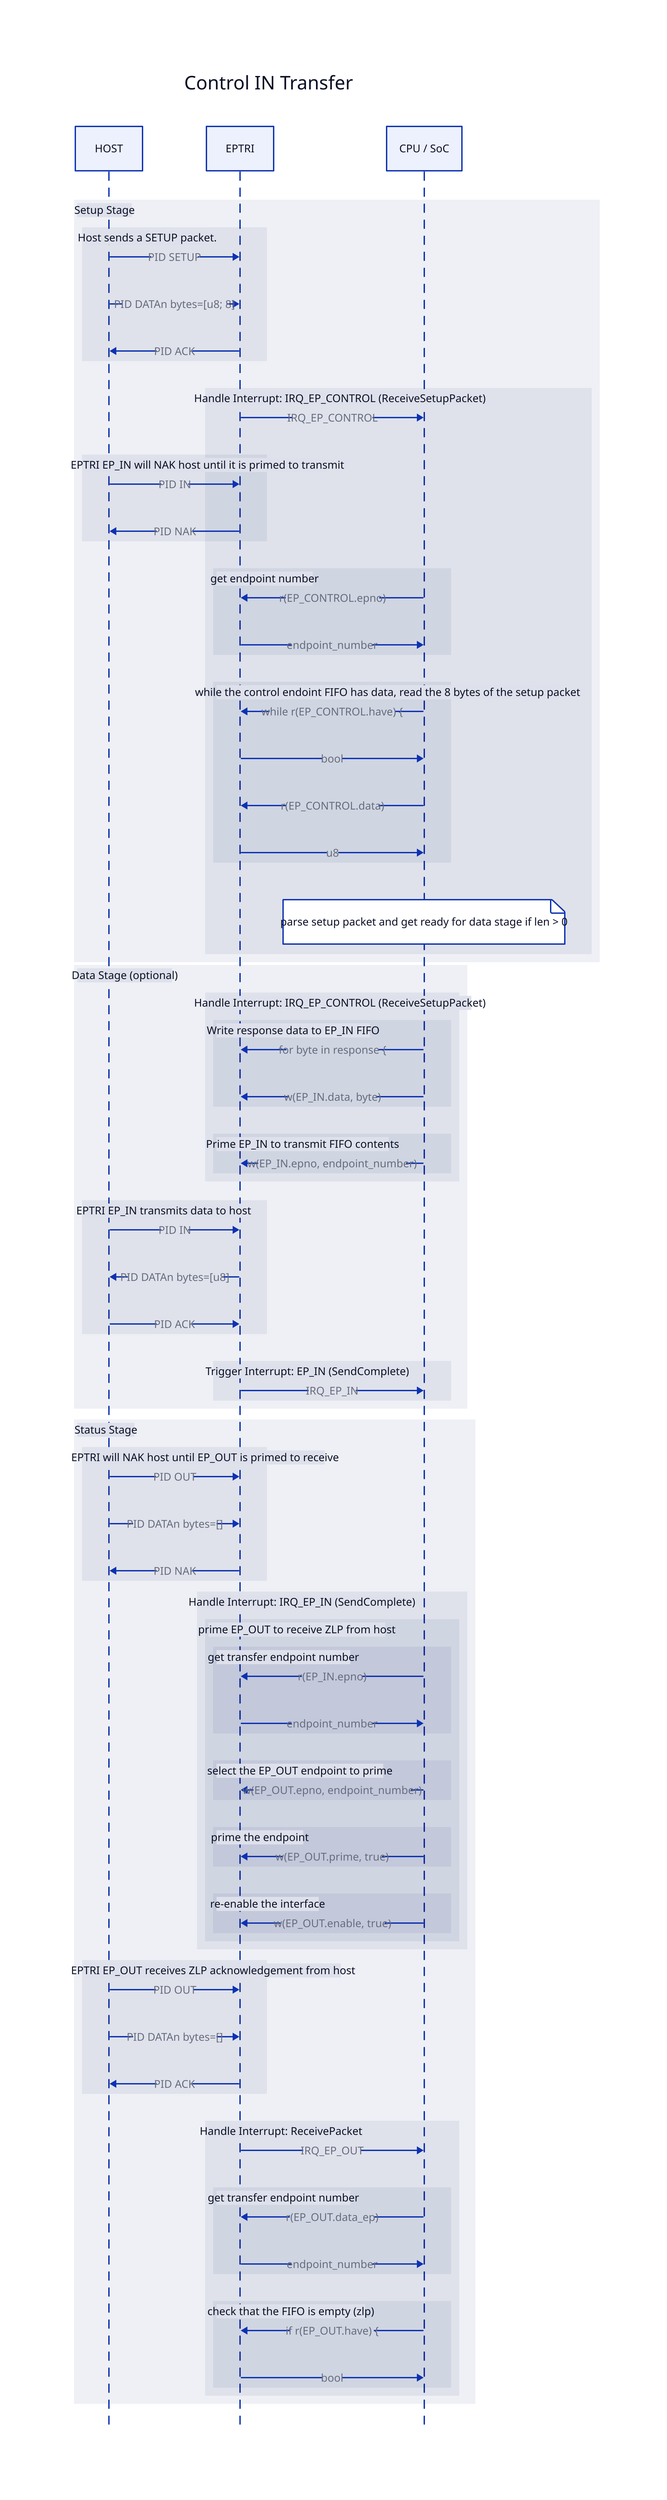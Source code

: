 control_in_transfer: "Control IN Transfer" {
    shape: sequence_diagram

    host:   "HOST"
    eptri:  "EPTRI"
    cpu:    "CPU / SoC"

    setup_stage: "Setup Stage" {
        # usb transaction: SETUP
        usb1: "Host sends a SETUP packet." {
            host  -> eptri: "PID SETUP"
            host  -> eptri: "PID DATAn bytes=[u8; 8]"
            eptri -> host:  "PID ACK"
        }

        # trigger interrupt: EP_CONTROL (ReceiveSetupPacket)
        irq1: "Trigger interrupt: EP_CONTROL (ReceiveSetupPacket)" {
            eptri -> cpu: "IRQ_EP_CONTROL"
        }

        # usb transaction: NAK EP_IN
        usb2: "EPTRI EP_IN will NAK host until it is primed to transmit" {
            host -> eptri: "PID IN"
            host <- eptri: "PID NAK"
        }

        # handle interrupt: ReceiveSetupPacket
        irq1: "Handle Interrupt: IRQ_EP_CONTROL (ReceiveSetupPacket)" {
            get_ep: "get endpoint number" {
                cpu -> eptri: "r(EP_CONTROL.epno)"
                cpu <- eptri: "endpoint_number"
            }
            read_fifo: "while the control endoint FIFO has data, read the 8 bytes of the setup packet" {
                cpu -> eptri: "while r(EP_CONTROL.have) {"
                cpu <- eptri: "bool"
            cpu -> eptri: "r(EP_CONTROL.data)"
                cpu <- eptri: "u8"
            }
            cpu."parse setup packet and get ready for data stage if len > 0"
        }
    }

    data_stage: "Data Stage (optional)" {
        # write response data
        irq1: "Handle Interrupt: IRQ_EP_CONTROL (ReceiveSetupPacket)" {
            write_fifo: "Write response data to EP_IN FIFO" {
                cpu -> eptri: "for byte in response {"
                cpu -> eptri: "w(EP_IN.data, byte)"
            }
            prime_ep: "Prime EP_IN to transmit FIFO contents" {
                cpu -> eptri: "w(EP_IN.epno, endpoint_number)"
            }
        }

        # usb transaction: IN data transfer
        usb3: "EPTRI EP_IN transmits data to host" {
            host -> eptri: "PID IN"
            host <- eptri: "PID DATAn bytes=[u8]"
            host -> eptri: "PID ACK"
        }

        # trigger interrupt: EP_IN (SendComplete)
        irq2: "Trigger Interrupt: EP_IN (SendComplete)" {
            eptri -> cpu:   "IRQ_EP_IN"
        }
    }

    status_stage: "Status Stage" {
        # usb transaction - eptri ep_out will nak host until it is primed
        usb4: "EPTRI will NAK host until EP_OUT is primed to receive" {
            host -> eptri: "PID OUT"
            host -> eptri: "PID DATAn bytes=[]"
            host <- eptri: "PID NAK"
        }

        # handle interrupt: EP_IN (ReceivePacket)
        irq2: "Handle Interrupt: IRQ_EP_IN (SendComplete)" {
            zlp: "prime EP_OUT to receive ZLP from host" {
                # get ep that triggered interrupt
                get_ep: "get transfer endpoint number" {
                    cpu -> eptri: "r(EP_IN.epno)"
                    cpu <- eptri: "endpoint_number"
                }
                # select the endpoint to prime
                select: "select the EP_OUT endpoint to prime" {
                    cpu -> eptri: "w(EP_OUT.epno, endpoint_number)"
                }
                # prime the endpoint
                prime: "prime the endpoint" {
                    cpu -> eptri: "w(EP_OUT.prime, true)"
                }
                # re-enable the interface
                enable: "re-enable the interface" {
                cpu -> eptri: "w(EP_OUT.enable, true)"
                }
            }
        }

        # usb transaction: receive ZLP
        usb5: "EPTRI EP_OUT receives ZLP acknowledgement from host" {
            host -> eptri: "PID OUT"
            host -> eptri: "PID DATAn bytes=[]"
            host <- eptri: "PID ACK"
        }

        # trigger EP_OUT interrupt: ReceivePacket
        irq3: "Trigger EP_OUT interrupt: ReceivePacket" {
            eptri -> cpu:   "IRQ_EP_OUT"
        }

        # soc interrupt handler
        irq3: "Handle Interrupt: ReceivePacket" {
            # get ep that triggered interrupt
            get_ep: "get transfer endpoint number" {
                cpu -> eptri: "r(EP_OUT.data_ep)"
                cpu <- eptri: "endpoint_number"
            }
            read_fifo: "check that the FIFO is empty (zlp)" {
                cpu -> eptri: "if r(EP_OUT.have) {"
                cpu <- eptri: "bool"
            }
        }

    }
}
